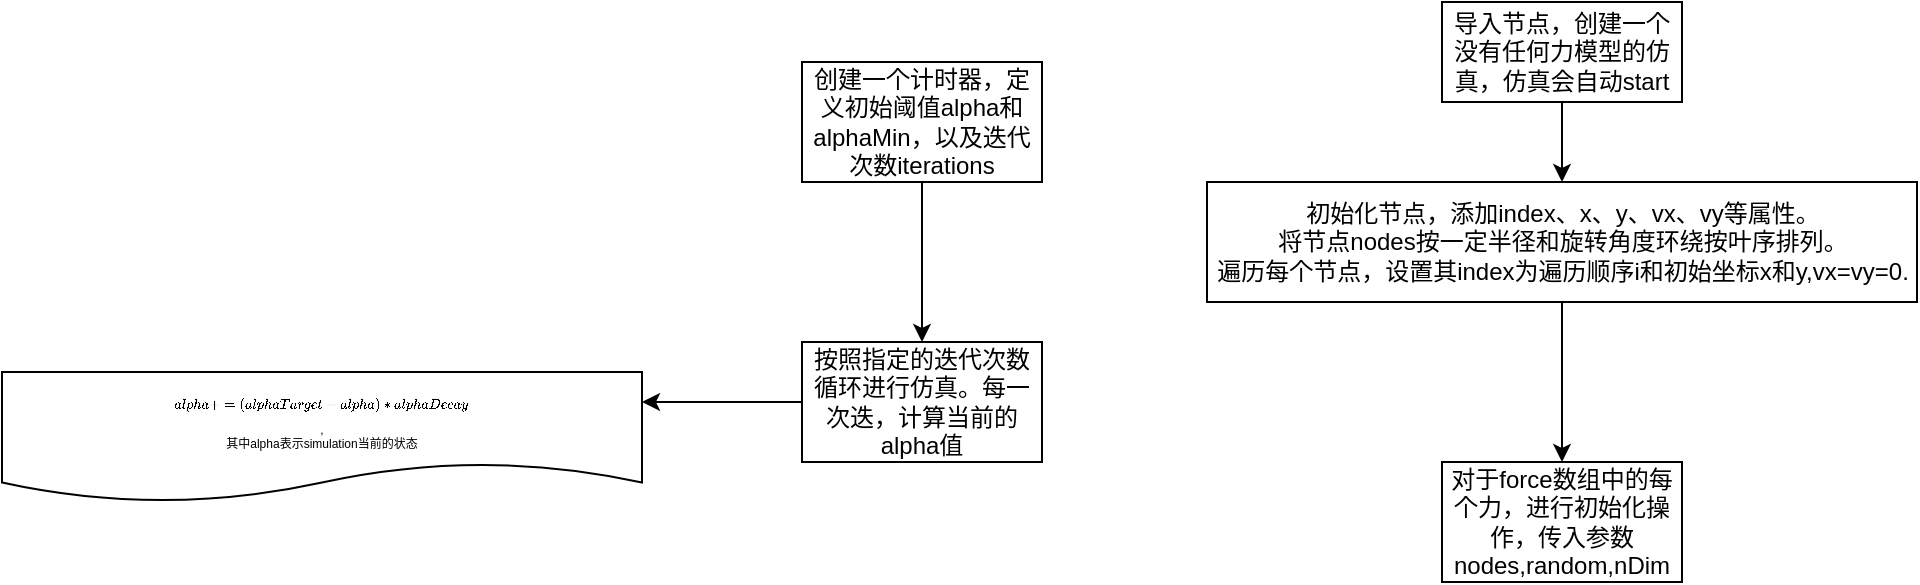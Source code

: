 <mxfile version="18.0.8" type="github">
  <diagram id="lNqnWQlrgnRqup0vw0e9" name="第 1 页">
    <mxGraphModel dx="2635" dy="543" grid="1" gridSize="20" guides="1" tooltips="1" connect="1" arrows="1" fold="1" page="1" pageScale="1" pageWidth="1654" pageHeight="1169" math="1" shadow="0">
      <root>
        <mxCell id="0" />
        <mxCell id="1" parent="0" />
        <mxCell id="01LtdW2ey1wHVB4gt98n-4" style="edgeStyle=orthogonalEdgeStyle;rounded=0;orthogonalLoop=1;jettySize=auto;html=1;exitX=0.5;exitY=1;exitDx=0;exitDy=0;entryX=0.5;entryY=0;entryDx=0;entryDy=0;" edge="1" parent="1" source="01LtdW2ey1wHVB4gt98n-3" target="01LtdW2ey1wHVB4gt98n-5">
          <mxGeometry relative="1" as="geometry">
            <mxPoint x="660" y="100" as="targetPoint" />
            <Array as="points" />
          </mxGeometry>
        </mxCell>
        <mxCell id="01LtdW2ey1wHVB4gt98n-3" value="导入节点，创建一个没有任何力模型的仿真，仿真会自动start" style="rounded=0;whiteSpace=wrap;html=1;" vertex="1" parent="1">
          <mxGeometry x="600" y="10" width="120" height="50" as="geometry" />
        </mxCell>
        <mxCell id="01LtdW2ey1wHVB4gt98n-8" value="" style="edgeStyle=orthogonalEdgeStyle;rounded=0;orthogonalLoop=1;jettySize=auto;html=1;" edge="1" parent="1" source="01LtdW2ey1wHVB4gt98n-5" target="01LtdW2ey1wHVB4gt98n-7">
          <mxGeometry relative="1" as="geometry" />
        </mxCell>
        <mxCell id="01LtdW2ey1wHVB4gt98n-5" value="初始化节点，添加index、x、y、vx、vy等属性。&lt;br&gt;将节点nodes按一定半径和旋转角度环绕按叶序排列。&lt;br&gt;遍历每个节点，设置其index为遍历顺序i和初始坐标x和y,vx=vy=0." style="rounded=0;whiteSpace=wrap;html=1;" vertex="1" parent="1">
          <mxGeometry x="482.5" y="100" width="355" height="60" as="geometry" />
        </mxCell>
        <mxCell id="01LtdW2ey1wHVB4gt98n-7" value="对于force数组中的每个力，进行初始化操作，传入参数nodes,random,nDim" style="whiteSpace=wrap;html=1;rounded=0;" vertex="1" parent="1">
          <mxGeometry x="600" y="240" width="120" height="60" as="geometry" />
        </mxCell>
        <mxCell id="01LtdW2ey1wHVB4gt98n-11" value="" style="edgeStyle=orthogonalEdgeStyle;rounded=0;orthogonalLoop=1;jettySize=auto;html=1;" edge="1" parent="1" source="01LtdW2ey1wHVB4gt98n-9" target="01LtdW2ey1wHVB4gt98n-10">
          <mxGeometry relative="1" as="geometry" />
        </mxCell>
        <mxCell id="01LtdW2ey1wHVB4gt98n-9" value="创建一个计时器，定义初始阈值alpha和alphaMin，以及迭代次数iterations" style="rounded=0;whiteSpace=wrap;html=1;" vertex="1" parent="1">
          <mxGeometry x="280" y="40" width="120" height="60" as="geometry" />
        </mxCell>
        <mxCell id="01LtdW2ey1wHVB4gt98n-15" value="" style="edgeStyle=orthogonalEdgeStyle;rounded=0;orthogonalLoop=1;jettySize=auto;html=1;" edge="1" parent="1" source="01LtdW2ey1wHVB4gt98n-10">
          <mxGeometry relative="1" as="geometry">
            <mxPoint x="200" y="210" as="targetPoint" />
          </mxGeometry>
        </mxCell>
        <mxCell id="01LtdW2ey1wHVB4gt98n-10" value="按照指定的迭代次数循环进行仿真。每一次迭，计算当前的alpha值" style="whiteSpace=wrap;html=1;rounded=0;" vertex="1" parent="1">
          <mxGeometry x="280" y="180" width="120" height="60" as="geometry" />
        </mxCell>
        <mxCell id="01LtdW2ey1wHVB4gt98n-18" value="&lt;span style=&quot;&quot;&gt;$$alpha += (alphaTarget - alpha) * alphaDecay$$,&lt;br&gt;其中&lt;span style=&quot;font-size: 6px;&quot;&gt;alpha表示simulation当前的状态&lt;/span&gt;&lt;br&gt;&lt;/span&gt;" style="shape=document;whiteSpace=wrap;html=1;boundedLbl=1;fontSize=6;" vertex="1" parent="1">
          <mxGeometry x="-120" y="195" width="320" height="65" as="geometry" />
        </mxCell>
      </root>
    </mxGraphModel>
  </diagram>
</mxfile>
